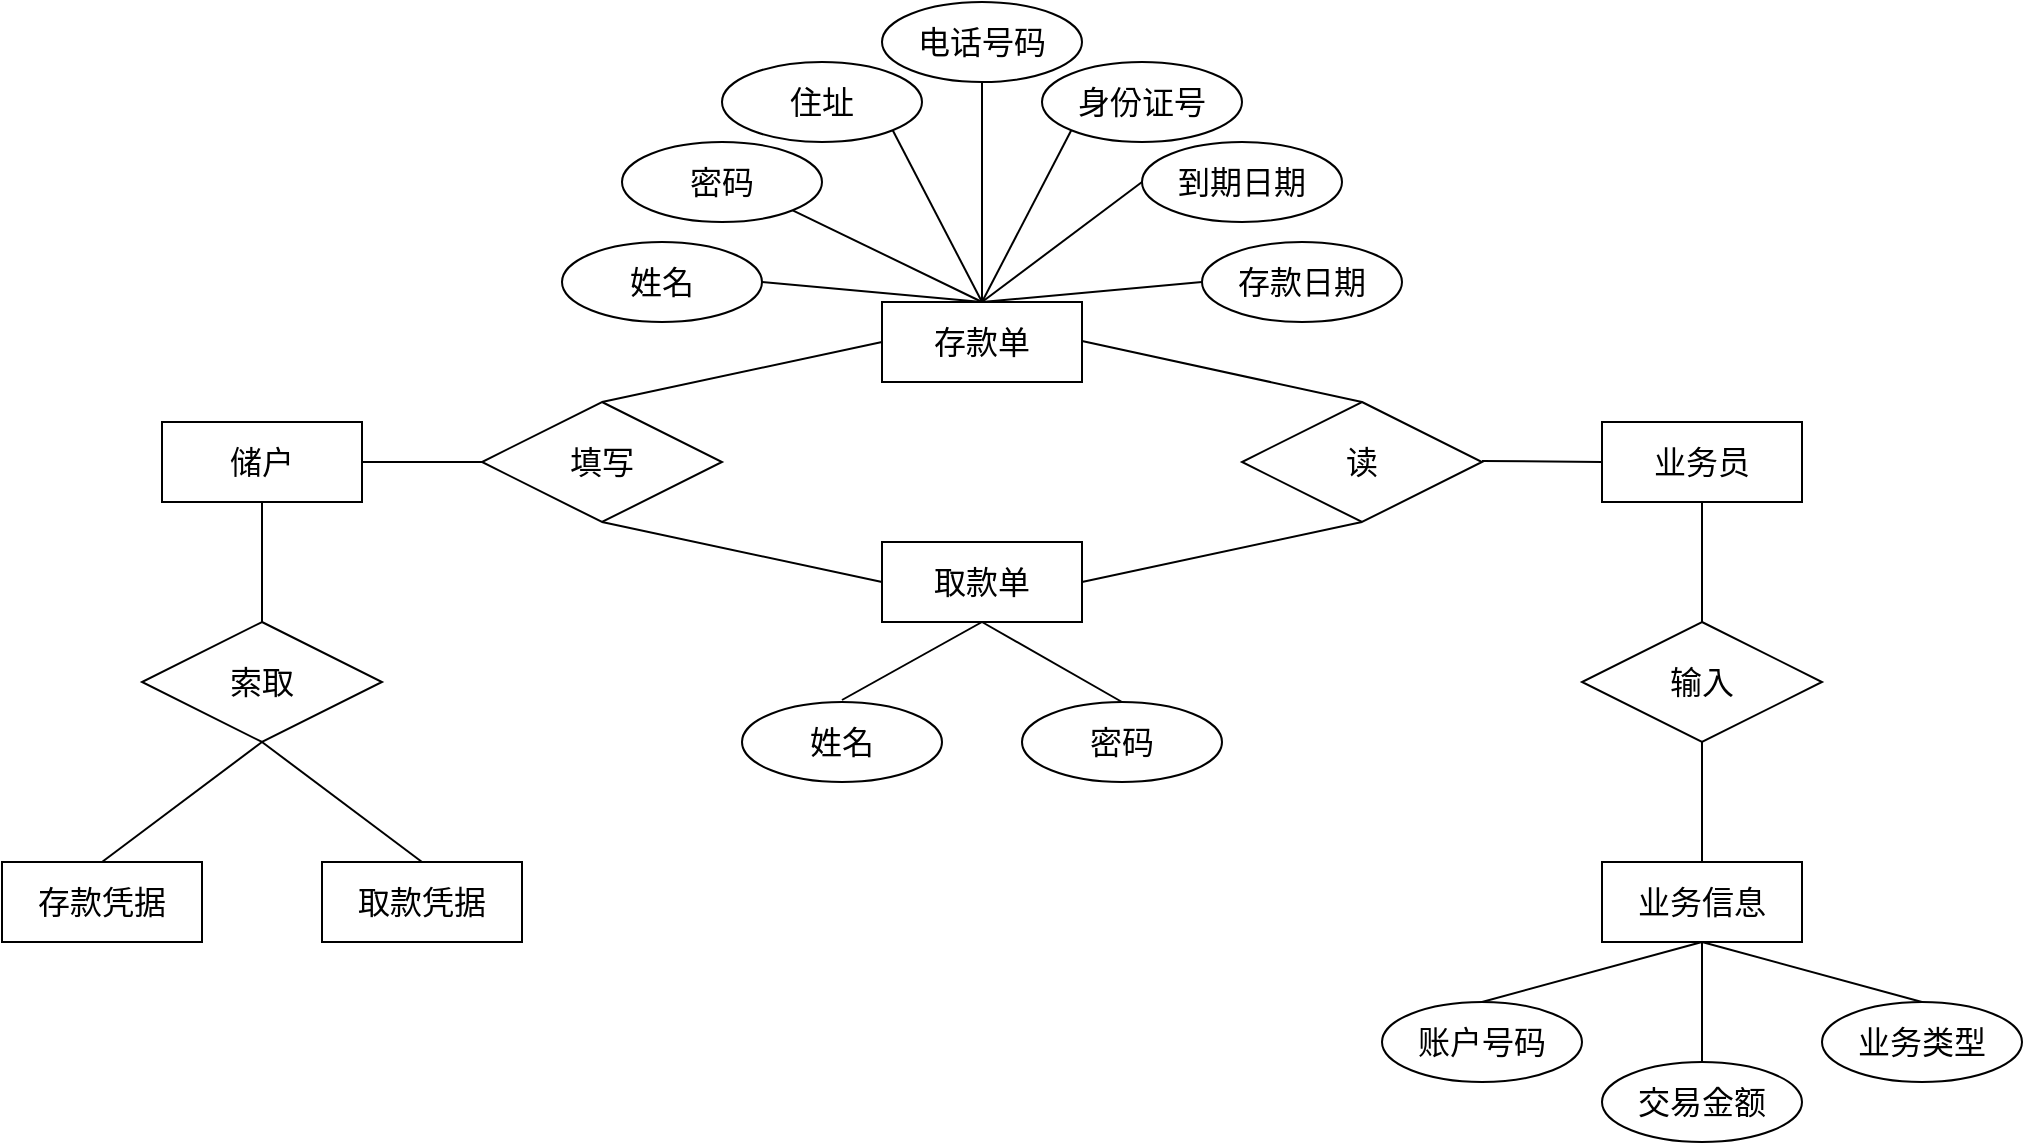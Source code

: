 <mxfile version="17.4.6" type="github">
  <diagram id="R2lEEEUBdFMjLlhIrx00" name="Page-1">
    <mxGraphModel dx="1483" dy="827" grid="1" gridSize="10" guides="1" tooltips="1" connect="1" arrows="1" fold="1" page="1" pageScale="1" pageWidth="3300" pageHeight="4681" math="0" shadow="0" extFonts="Permanent Marker^https://fonts.googleapis.com/css?family=Permanent+Marker">
      <root>
        <mxCell id="0" />
        <mxCell id="1" parent="0" />
        <mxCell id="9npJD4MUNXHP4Evoc8jH-2" value="储户" style="whiteSpace=wrap;html=1;align=center;fontSize=16;" vertex="1" parent="1">
          <mxGeometry x="110" y="250" width="100" height="40" as="geometry" />
        </mxCell>
        <mxCell id="9npJD4MUNXHP4Evoc8jH-3" value="存款单" style="whiteSpace=wrap;html=1;align=center;fontFamily=Noto Sans SC;fontSource=https%3A%2F%2Ffonts.googleapis.com%2Fcss%3Ffamily%3DNoto%2BSans%2BSC;fontSize=16;" vertex="1" parent="1">
          <mxGeometry x="470" y="190" width="100" height="40" as="geometry" />
        </mxCell>
        <mxCell id="9npJD4MUNXHP4Evoc8jH-4" value="取款单" style="whiteSpace=wrap;html=1;align=center;fontFamily=Noto Sans SC;fontSource=https%3A%2F%2Ffonts.googleapis.com%2Fcss%3Ffamily%3DNoto%2BSans%2BSC;fontSize=16;" vertex="1" parent="1">
          <mxGeometry x="470" y="310" width="100" height="40" as="geometry" />
        </mxCell>
        <mxCell id="9npJD4MUNXHP4Evoc8jH-5" value="业务员" style="whiteSpace=wrap;html=1;align=center;fontFamily=Noto Sans SC;fontSource=https%3A%2F%2Ffonts.googleapis.com%2Fcss%3Ffamily%3DNoto%2BSans%2BSC;fontSize=16;" vertex="1" parent="1">
          <mxGeometry x="830" y="250" width="100" height="40" as="geometry" />
        </mxCell>
        <mxCell id="9npJD4MUNXHP4Evoc8jH-6" value="填写" style="shape=rhombus;perimeter=rhombusPerimeter;whiteSpace=wrap;html=1;align=center;fontFamily=Noto Sans SC;fontSource=https%3A%2F%2Ffonts.googleapis.com%2Fcss%3Ffamily%3DNoto%2BSans%2BSC;fontSize=16;" vertex="1" parent="1">
          <mxGeometry x="270" y="240" width="120" height="60" as="geometry" />
        </mxCell>
        <mxCell id="9npJD4MUNXHP4Evoc8jH-8" value="" style="endArrow=none;html=1;rounded=0;fontFamily=Noto Sans SC;fontSource=https%3A%2F%2Ffonts.googleapis.com%2Fcss%3Ffamily%3DNoto%2BSans%2BSC;fontSize=16;entryX=0;entryY=0.5;entryDx=0;entryDy=0;" edge="1" parent="1" target="9npJD4MUNXHP4Evoc8jH-6">
          <mxGeometry relative="1" as="geometry">
            <mxPoint x="210" y="270" as="sourcePoint" />
            <mxPoint x="370" y="270" as="targetPoint" />
          </mxGeometry>
        </mxCell>
        <mxCell id="9npJD4MUNXHP4Evoc8jH-10" value="" style="endArrow=none;html=1;rounded=0;fontFamily=Noto Sans SC;fontSource=https%3A%2F%2Ffonts.googleapis.com%2Fcss%3Ffamily%3DNoto%2BSans%2BSC;fontSize=16;entryX=0;entryY=0.5;entryDx=0;entryDy=0;" edge="1" parent="1" target="9npJD4MUNXHP4Evoc8jH-3">
          <mxGeometry relative="1" as="geometry">
            <mxPoint x="330" y="240" as="sourcePoint" />
            <mxPoint x="490" y="240" as="targetPoint" />
          </mxGeometry>
        </mxCell>
        <mxCell id="9npJD4MUNXHP4Evoc8jH-12" value="" style="endArrow=none;html=1;rounded=0;fontFamily=Noto Sans SC;fontSource=https%3A%2F%2Ffonts.googleapis.com%2Fcss%3Ffamily%3DNoto%2BSans%2BSC;fontSize=16;entryX=0;entryY=0.5;entryDx=0;entryDy=0;" edge="1" parent="1" target="9npJD4MUNXHP4Evoc8jH-4">
          <mxGeometry relative="1" as="geometry">
            <mxPoint x="330" y="300" as="sourcePoint" />
            <mxPoint x="490" y="300" as="targetPoint" />
          </mxGeometry>
        </mxCell>
        <mxCell id="9npJD4MUNXHP4Evoc8jH-13" value="读" style="shape=rhombus;perimeter=rhombusPerimeter;whiteSpace=wrap;html=1;align=center;fontFamily=Noto Sans SC;fontSource=https%3A%2F%2Ffonts.googleapis.com%2Fcss%3Ffamily%3DNoto%2BSans%2BSC;fontSize=16;" vertex="1" parent="1">
          <mxGeometry x="650" y="240" width="120" height="60" as="geometry" />
        </mxCell>
        <mxCell id="9npJD4MUNXHP4Evoc8jH-14" value="" style="endArrow=none;html=1;rounded=0;fontFamily=Noto Sans SC;fontSource=https%3A%2F%2Ffonts.googleapis.com%2Fcss%3Ffamily%3DNoto%2BSans%2BSC;fontSize=16;entryX=0.5;entryY=0;entryDx=0;entryDy=0;" edge="1" parent="1" target="9npJD4MUNXHP4Evoc8jH-13">
          <mxGeometry relative="1" as="geometry">
            <mxPoint x="570" y="209.5" as="sourcePoint" />
            <mxPoint x="730" y="209.5" as="targetPoint" />
          </mxGeometry>
        </mxCell>
        <mxCell id="9npJD4MUNXHP4Evoc8jH-15" value="" style="endArrow=none;html=1;rounded=0;fontFamily=Noto Sans SC;fontSource=https%3A%2F%2Ffonts.googleapis.com%2Fcss%3Ffamily%3DNoto%2BSans%2BSC;fontSize=16;entryX=0.5;entryY=1;entryDx=0;entryDy=0;" edge="1" parent="1" target="9npJD4MUNXHP4Evoc8jH-13">
          <mxGeometry relative="1" as="geometry">
            <mxPoint x="570" y="330" as="sourcePoint" />
            <mxPoint x="730" y="330" as="targetPoint" />
          </mxGeometry>
        </mxCell>
        <mxCell id="9npJD4MUNXHP4Evoc8jH-17" value="" style="endArrow=none;html=1;rounded=0;fontFamily=Noto Sans SC;fontSource=https%3A%2F%2Ffonts.googleapis.com%2Fcss%3Ffamily%3DNoto%2BSans%2BSC;fontSize=16;entryX=0;entryY=0.5;entryDx=0;entryDy=0;" edge="1" parent="1" target="9npJD4MUNXHP4Evoc8jH-5">
          <mxGeometry relative="1" as="geometry">
            <mxPoint x="770" y="269.5" as="sourcePoint" />
            <mxPoint x="930" y="269.5" as="targetPoint" />
          </mxGeometry>
        </mxCell>
        <mxCell id="9npJD4MUNXHP4Evoc8jH-18" value="姓名" style="ellipse;whiteSpace=wrap;html=1;align=center;fontFamily=Noto Sans SC;fontSource=https%3A%2F%2Ffonts.googleapis.com%2Fcss%3Ffamily%3DNoto%2BSans%2BSC;fontSize=16;" vertex="1" parent="1">
          <mxGeometry x="400" y="390" width="100" height="40" as="geometry" />
        </mxCell>
        <mxCell id="9npJD4MUNXHP4Evoc8jH-19" value="密码" style="ellipse;whiteSpace=wrap;html=1;align=center;fontFamily=Noto Sans SC;fontSource=https%3A%2F%2Ffonts.googleapis.com%2Fcss%3Ffamily%3DNoto%2BSans%2BSC;fontSize=16;" vertex="1" parent="1">
          <mxGeometry x="540" y="390" width="100" height="40" as="geometry" />
        </mxCell>
        <mxCell id="9npJD4MUNXHP4Evoc8jH-20" value="" style="endArrow=none;html=1;rounded=0;fontFamily=Noto Sans SC;fontSource=https%3A%2F%2Ffonts.googleapis.com%2Fcss%3Ffamily%3DNoto%2BSans%2BSC;fontSize=16;entryX=0.5;entryY=1;entryDx=0;entryDy=0;" edge="1" parent="1" target="9npJD4MUNXHP4Evoc8jH-4">
          <mxGeometry relative="1" as="geometry">
            <mxPoint x="450" y="389" as="sourcePoint" />
            <mxPoint x="610" y="389" as="targetPoint" />
          </mxGeometry>
        </mxCell>
        <mxCell id="9npJD4MUNXHP4Evoc8jH-21" value="" style="endArrow=none;html=1;rounded=0;fontFamily=Noto Sans SC;fontSource=https%3A%2F%2Ffonts.googleapis.com%2Fcss%3Ffamily%3DNoto%2BSans%2BSC;fontSize=16;entryX=0.5;entryY=0;entryDx=0;entryDy=0;" edge="1" parent="1" target="9npJD4MUNXHP4Evoc8jH-19">
          <mxGeometry relative="1" as="geometry">
            <mxPoint x="520" y="350" as="sourcePoint" />
            <mxPoint x="680" y="350" as="targetPoint" />
          </mxGeometry>
        </mxCell>
        <mxCell id="9npJD4MUNXHP4Evoc8jH-22" value="索取" style="shape=rhombus;perimeter=rhombusPerimeter;whiteSpace=wrap;html=1;align=center;fontFamily=Noto Sans SC;fontSource=https%3A%2F%2Ffonts.googleapis.com%2Fcss%3Ffamily%3DNoto%2BSans%2BSC;fontSize=16;" vertex="1" parent="1">
          <mxGeometry x="100" y="350" width="120" height="60" as="geometry" />
        </mxCell>
        <mxCell id="9npJD4MUNXHP4Evoc8jH-24" value="" style="endArrow=none;html=1;rounded=0;fontFamily=Noto Sans SC;fontSource=https%3A%2F%2Ffonts.googleapis.com%2Fcss%3Ffamily%3DNoto%2BSans%2BSC;fontSize=16;entryX=0.5;entryY=0;entryDx=0;entryDy=0;" edge="1" parent="1" target="9npJD4MUNXHP4Evoc8jH-22">
          <mxGeometry relative="1" as="geometry">
            <mxPoint x="160" y="290" as="sourcePoint" />
            <mxPoint x="320" y="290" as="targetPoint" />
          </mxGeometry>
        </mxCell>
        <mxCell id="9npJD4MUNXHP4Evoc8jH-25" value="存款凭据" style="whiteSpace=wrap;html=1;align=center;fontFamily=Noto Sans SC;fontSource=https%3A%2F%2Ffonts.googleapis.com%2Fcss%3Ffamily%3DNoto%2BSans%2BSC;fontSize=16;" vertex="1" parent="1">
          <mxGeometry x="30" y="470" width="100" height="40" as="geometry" />
        </mxCell>
        <mxCell id="9npJD4MUNXHP4Evoc8jH-26" value="取款凭据" style="whiteSpace=wrap;html=1;align=center;fontFamily=Noto Sans SC;fontSource=https%3A%2F%2Ffonts.googleapis.com%2Fcss%3Ffamily%3DNoto%2BSans%2BSC;fontSize=16;" vertex="1" parent="1">
          <mxGeometry x="190" y="470" width="100" height="40" as="geometry" />
        </mxCell>
        <mxCell id="9npJD4MUNXHP4Evoc8jH-28" value="" style="endArrow=none;html=1;rounded=0;fontFamily=Noto Sans SC;fontSource=https%3A%2F%2Ffonts.googleapis.com%2Fcss%3Ffamily%3DNoto%2BSans%2BSC;fontSize=16;entryX=0.5;entryY=1;entryDx=0;entryDy=0;" edge="1" parent="1" target="9npJD4MUNXHP4Evoc8jH-22">
          <mxGeometry relative="1" as="geometry">
            <mxPoint x="80" y="470" as="sourcePoint" />
            <mxPoint x="240" y="470" as="targetPoint" />
          </mxGeometry>
        </mxCell>
        <mxCell id="9npJD4MUNXHP4Evoc8jH-30" value="" style="endArrow=none;html=1;rounded=0;fontFamily=Noto Sans SC;fontSource=https%3A%2F%2Ffonts.googleapis.com%2Fcss%3Ffamily%3DNoto%2BSans%2BSC;fontSize=16;entryX=0.5;entryY=0;entryDx=0;entryDy=0;" edge="1" parent="1" target="9npJD4MUNXHP4Evoc8jH-26">
          <mxGeometry relative="1" as="geometry">
            <mxPoint x="160" y="410" as="sourcePoint" />
            <mxPoint x="320" y="410" as="targetPoint" />
          </mxGeometry>
        </mxCell>
        <mxCell id="9npJD4MUNXHP4Evoc8jH-31" value="密码" style="ellipse;whiteSpace=wrap;html=1;align=center;fontFamily=Noto Sans SC;fontSource=https%3A%2F%2Ffonts.googleapis.com%2Fcss%3Ffamily%3DNoto%2BSans%2BSC;fontSize=16;" vertex="1" parent="1">
          <mxGeometry x="340" y="110" width="100" height="40" as="geometry" />
        </mxCell>
        <mxCell id="9npJD4MUNXHP4Evoc8jH-32" value="姓名" style="ellipse;whiteSpace=wrap;html=1;align=center;fontFamily=Noto Sans SC;fontSource=https%3A%2F%2Ffonts.googleapis.com%2Fcss%3Ffamily%3DNoto%2BSans%2BSC;fontSize=16;" vertex="1" parent="1">
          <mxGeometry x="310" y="160" width="100" height="40" as="geometry" />
        </mxCell>
        <mxCell id="9npJD4MUNXHP4Evoc8jH-33" value="住址" style="ellipse;whiteSpace=wrap;html=1;align=center;fontFamily=Noto Sans SC;fontSource=https%3A%2F%2Ffonts.googleapis.com%2Fcss%3Ffamily%3DNoto%2BSans%2BSC;fontSize=16;" vertex="1" parent="1">
          <mxGeometry x="390" y="70" width="100" height="40" as="geometry" />
        </mxCell>
        <mxCell id="9npJD4MUNXHP4Evoc8jH-34" value="电话号码" style="ellipse;whiteSpace=wrap;html=1;align=center;fontFamily=Noto Sans SC;fontSource=https%3A%2F%2Ffonts.googleapis.com%2Fcss%3Ffamily%3DNoto%2BSans%2BSC;fontSize=16;" vertex="1" parent="1">
          <mxGeometry x="470" y="40" width="100" height="40" as="geometry" />
        </mxCell>
        <mxCell id="9npJD4MUNXHP4Evoc8jH-35" value="身份证号" style="ellipse;whiteSpace=wrap;html=1;align=center;fontFamily=Noto Sans SC;fontSource=https%3A%2F%2Ffonts.googleapis.com%2Fcss%3Ffamily%3DNoto%2BSans%2BSC;fontSize=16;" vertex="1" parent="1">
          <mxGeometry x="550" y="70" width="100" height="40" as="geometry" />
        </mxCell>
        <mxCell id="9npJD4MUNXHP4Evoc8jH-36" value="到期日期" style="ellipse;whiteSpace=wrap;html=1;align=center;fontFamily=Noto Sans SC;fontSource=https%3A%2F%2Ffonts.googleapis.com%2Fcss%3Ffamily%3DNoto%2BSans%2BSC;fontSize=16;" vertex="1" parent="1">
          <mxGeometry x="600" y="110" width="100" height="40" as="geometry" />
        </mxCell>
        <mxCell id="9npJD4MUNXHP4Evoc8jH-37" value="存款日期" style="ellipse;whiteSpace=wrap;html=1;align=center;fontFamily=Noto Sans SC;fontSource=https%3A%2F%2Ffonts.googleapis.com%2Fcss%3Ffamily%3DNoto%2BSans%2BSC;fontSize=16;" vertex="1" parent="1">
          <mxGeometry x="630" y="160" width="100" height="40" as="geometry" />
        </mxCell>
        <mxCell id="9npJD4MUNXHP4Evoc8jH-38" value="" style="endArrow=none;html=1;rounded=0;fontFamily=Noto Sans SC;fontSource=https%3A%2F%2Ffonts.googleapis.com%2Fcss%3Ffamily%3DNoto%2BSans%2BSC;fontSize=16;entryX=0.5;entryY=0;entryDx=0;entryDy=0;" edge="1" parent="1" target="9npJD4MUNXHP4Evoc8jH-3">
          <mxGeometry relative="1" as="geometry">
            <mxPoint x="410" y="180" as="sourcePoint" />
            <mxPoint x="570" y="180" as="targetPoint" />
          </mxGeometry>
        </mxCell>
        <mxCell id="9npJD4MUNXHP4Evoc8jH-39" value="" style="endArrow=none;html=1;rounded=0;fontFamily=Noto Sans SC;fontSource=https%3A%2F%2Ffonts.googleapis.com%2Fcss%3Ffamily%3DNoto%2BSans%2BSC;fontSize=16;" edge="1" parent="1">
          <mxGeometry relative="1" as="geometry">
            <mxPoint x="520" y="190" as="sourcePoint" />
            <mxPoint x="630" y="180" as="targetPoint" />
          </mxGeometry>
        </mxCell>
        <mxCell id="9npJD4MUNXHP4Evoc8jH-40" value="" style="endArrow=none;html=1;rounded=0;fontFamily=Noto Sans SC;fontSource=https%3A%2F%2Ffonts.googleapis.com%2Fcss%3Ffamily%3DNoto%2BSans%2BSC;fontSize=16;entryX=0;entryY=0.5;entryDx=0;entryDy=0;" edge="1" parent="1" target="9npJD4MUNXHP4Evoc8jH-36">
          <mxGeometry relative="1" as="geometry">
            <mxPoint x="520" y="190" as="sourcePoint" />
            <mxPoint x="680" y="190" as="targetPoint" />
          </mxGeometry>
        </mxCell>
        <mxCell id="9npJD4MUNXHP4Evoc8jH-41" value="" style="endArrow=none;html=1;rounded=0;fontFamily=Noto Sans SC;fontSource=https%3A%2F%2Ffonts.googleapis.com%2Fcss%3Ffamily%3DNoto%2BSans%2BSC;fontSize=16;entryX=0;entryY=1;entryDx=0;entryDy=0;" edge="1" parent="1" target="9npJD4MUNXHP4Evoc8jH-35">
          <mxGeometry relative="1" as="geometry">
            <mxPoint x="520" y="190" as="sourcePoint" />
            <mxPoint x="680" y="190" as="targetPoint" />
          </mxGeometry>
        </mxCell>
        <mxCell id="9npJD4MUNXHP4Evoc8jH-42" value="" style="endArrow=none;html=1;rounded=0;fontFamily=Noto Sans SC;fontSource=https%3A%2F%2Ffonts.googleapis.com%2Fcss%3Ffamily%3DNoto%2BSans%2BSC;fontSize=16;entryX=0.5;entryY=1;entryDx=0;entryDy=0;" edge="1" parent="1" target="9npJD4MUNXHP4Evoc8jH-34">
          <mxGeometry relative="1" as="geometry">
            <mxPoint x="520" y="190" as="sourcePoint" />
            <mxPoint x="680" y="190" as="targetPoint" />
          </mxGeometry>
        </mxCell>
        <mxCell id="9npJD4MUNXHP4Evoc8jH-43" value="" style="endArrow=none;html=1;rounded=0;fontFamily=Noto Sans SC;fontSource=https%3A%2F%2Ffonts.googleapis.com%2Fcss%3Ffamily%3DNoto%2BSans%2BSC;fontSize=16;entryX=1;entryY=1;entryDx=0;entryDy=0;" edge="1" parent="1" target="9npJD4MUNXHP4Evoc8jH-31">
          <mxGeometry relative="1" as="geometry">
            <mxPoint x="520" y="190" as="sourcePoint" />
            <mxPoint x="680" y="190" as="targetPoint" />
          </mxGeometry>
        </mxCell>
        <mxCell id="9npJD4MUNXHP4Evoc8jH-44" value="" style="endArrow=none;html=1;rounded=0;fontFamily=Noto Sans SC;fontSource=https%3A%2F%2Ffonts.googleapis.com%2Fcss%3Ffamily%3DNoto%2BSans%2BSC;fontSize=16;entryX=1;entryY=1;entryDx=0;entryDy=0;" edge="1" parent="1" target="9npJD4MUNXHP4Evoc8jH-33">
          <mxGeometry relative="1" as="geometry">
            <mxPoint x="520" y="190" as="sourcePoint" />
            <mxPoint x="680" y="190" as="targetPoint" />
          </mxGeometry>
        </mxCell>
        <mxCell id="9npJD4MUNXHP4Evoc8jH-45" value="输入" style="shape=rhombus;perimeter=rhombusPerimeter;whiteSpace=wrap;html=1;align=center;fontFamily=Noto Sans SC;fontSource=https%3A%2F%2Ffonts.googleapis.com%2Fcss%3Ffamily%3DNoto%2BSans%2BSC;fontSize=16;" vertex="1" parent="1">
          <mxGeometry x="820" y="350" width="120" height="60" as="geometry" />
        </mxCell>
        <mxCell id="9npJD4MUNXHP4Evoc8jH-46" value="业务信息" style="whiteSpace=wrap;html=1;align=center;fontFamily=Noto Sans SC;fontSource=https%3A%2F%2Ffonts.googleapis.com%2Fcss%3Ffamily%3DNoto%2BSans%2BSC;fontSize=16;" vertex="1" parent="1">
          <mxGeometry x="830" y="470" width="100" height="40" as="geometry" />
        </mxCell>
        <mxCell id="9npJD4MUNXHP4Evoc8jH-47" value="" style="endArrow=none;html=1;rounded=0;fontFamily=Noto Sans SC;fontSource=https%3A%2F%2Ffonts.googleapis.com%2Fcss%3Ffamily%3DNoto%2BSans%2BSC;fontSize=16;entryX=0.5;entryY=0;entryDx=0;entryDy=0;" edge="1" parent="1" target="9npJD4MUNXHP4Evoc8jH-45">
          <mxGeometry relative="1" as="geometry">
            <mxPoint x="880" y="290" as="sourcePoint" />
            <mxPoint x="1040" y="290" as="targetPoint" />
          </mxGeometry>
        </mxCell>
        <mxCell id="9npJD4MUNXHP4Evoc8jH-48" value="" style="endArrow=none;html=1;rounded=0;fontFamily=Noto Sans SC;fontSource=https%3A%2F%2Ffonts.googleapis.com%2Fcss%3Ffamily%3DNoto%2BSans%2BSC;fontSize=16;entryX=0.5;entryY=0;entryDx=0;entryDy=0;" edge="1" parent="1" target="9npJD4MUNXHP4Evoc8jH-46">
          <mxGeometry relative="1" as="geometry">
            <mxPoint x="880" y="410" as="sourcePoint" />
            <mxPoint x="1040" y="410" as="targetPoint" />
          </mxGeometry>
        </mxCell>
        <mxCell id="9npJD4MUNXHP4Evoc8jH-49" value="账户号码" style="ellipse;whiteSpace=wrap;html=1;align=center;fontFamily=Noto Sans SC;fontSource=https%3A%2F%2Ffonts.googleapis.com%2Fcss%3Ffamily%3DNoto%2BSans%2BSC;fontSize=16;" vertex="1" parent="1">
          <mxGeometry x="720" y="540" width="100" height="40" as="geometry" />
        </mxCell>
        <mxCell id="9npJD4MUNXHP4Evoc8jH-50" value="业务类型" style="ellipse;whiteSpace=wrap;html=1;align=center;fontFamily=Noto Sans SC;fontSource=https%3A%2F%2Ffonts.googleapis.com%2Fcss%3Ffamily%3DNoto%2BSans%2BSC;fontSize=16;" vertex="1" parent="1">
          <mxGeometry x="940" y="540" width="100" height="40" as="geometry" />
        </mxCell>
        <mxCell id="9npJD4MUNXHP4Evoc8jH-51" value="交易金额" style="ellipse;whiteSpace=wrap;html=1;align=center;fontFamily=Noto Sans SC;fontSource=https%3A%2F%2Ffonts.googleapis.com%2Fcss%3Ffamily%3DNoto%2BSans%2BSC;fontSize=16;" vertex="1" parent="1">
          <mxGeometry x="830" y="570" width="100" height="40" as="geometry" />
        </mxCell>
        <mxCell id="9npJD4MUNXHP4Evoc8jH-52" value="" style="endArrow=none;html=1;rounded=0;fontFamily=Noto Sans SC;fontSource=https%3A%2F%2Ffonts.googleapis.com%2Fcss%3Ffamily%3DNoto%2BSans%2BSC;fontSize=16;entryX=0.5;entryY=1;entryDx=0;entryDy=0;" edge="1" parent="1" target="9npJD4MUNXHP4Evoc8jH-46">
          <mxGeometry relative="1" as="geometry">
            <mxPoint x="770" y="540" as="sourcePoint" />
            <mxPoint x="930" y="540" as="targetPoint" />
          </mxGeometry>
        </mxCell>
        <mxCell id="9npJD4MUNXHP4Evoc8jH-53" value="" style="endArrow=none;html=1;rounded=0;fontFamily=Noto Sans SC;fontSource=https%3A%2F%2Ffonts.googleapis.com%2Fcss%3Ffamily%3DNoto%2BSans%2BSC;fontSize=16;" edge="1" parent="1">
          <mxGeometry relative="1" as="geometry">
            <mxPoint x="880" y="570" as="sourcePoint" />
            <mxPoint x="880" y="510" as="targetPoint" />
          </mxGeometry>
        </mxCell>
        <mxCell id="9npJD4MUNXHP4Evoc8jH-54" value="" style="endArrow=none;html=1;rounded=0;fontFamily=Noto Sans SC;fontSource=https%3A%2F%2Ffonts.googleapis.com%2Fcss%3Ffamily%3DNoto%2BSans%2BSC;fontSize=16;entryX=0.5;entryY=0;entryDx=0;entryDy=0;" edge="1" parent="1" target="9npJD4MUNXHP4Evoc8jH-50">
          <mxGeometry relative="1" as="geometry">
            <mxPoint x="880" y="510" as="sourcePoint" />
            <mxPoint x="1040" y="510" as="targetPoint" />
          </mxGeometry>
        </mxCell>
      </root>
    </mxGraphModel>
  </diagram>
</mxfile>
